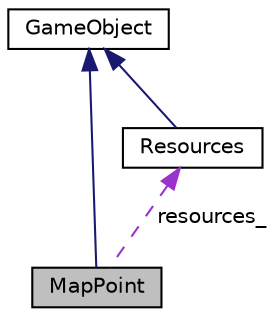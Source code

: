 digraph "MapPoint"
{
  edge [fontname="Helvetica",fontsize="10",labelfontname="Helvetica",labelfontsize="10"];
  node [fontname="Helvetica",fontsize="10",shape=record];
  Node1 [label="MapPoint",height=0.2,width=0.4,color="black", fillcolor="grey75", style="filled", fontcolor="black"];
  Node2 -> Node1 [dir="back",color="midnightblue",fontsize="10",style="solid",fontname="Helvetica"];
  Node2 [label="GameObject",height=0.2,width=0.4,color="black", fillcolor="white", style="filled",URL="$classGameObject.html"];
  Node3 -> Node1 [dir="back",color="darkorchid3",fontsize="10",style="dashed",label=" resources_" ,fontname="Helvetica"];
  Node3 [label="Resources",height=0.2,width=0.4,color="black", fillcolor="white", style="filled",URL="$classResources.html"];
  Node2 -> Node3 [dir="back",color="midnightblue",fontsize="10",style="solid",fontname="Helvetica"];
}
